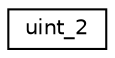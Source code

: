 digraph "Graphical Class Hierarchy"
{
  edge [fontname="Helvetica",fontsize="10",labelfontname="Helvetica",labelfontsize="10"];
  node [fontname="Helvetica",fontsize="10",shape=record];
  rankdir="LR";
  Node1 [label="uint_2",height=0.2,width=0.4,color="black", fillcolor="white", style="filled",URL="$classuint__2.html"];
}
